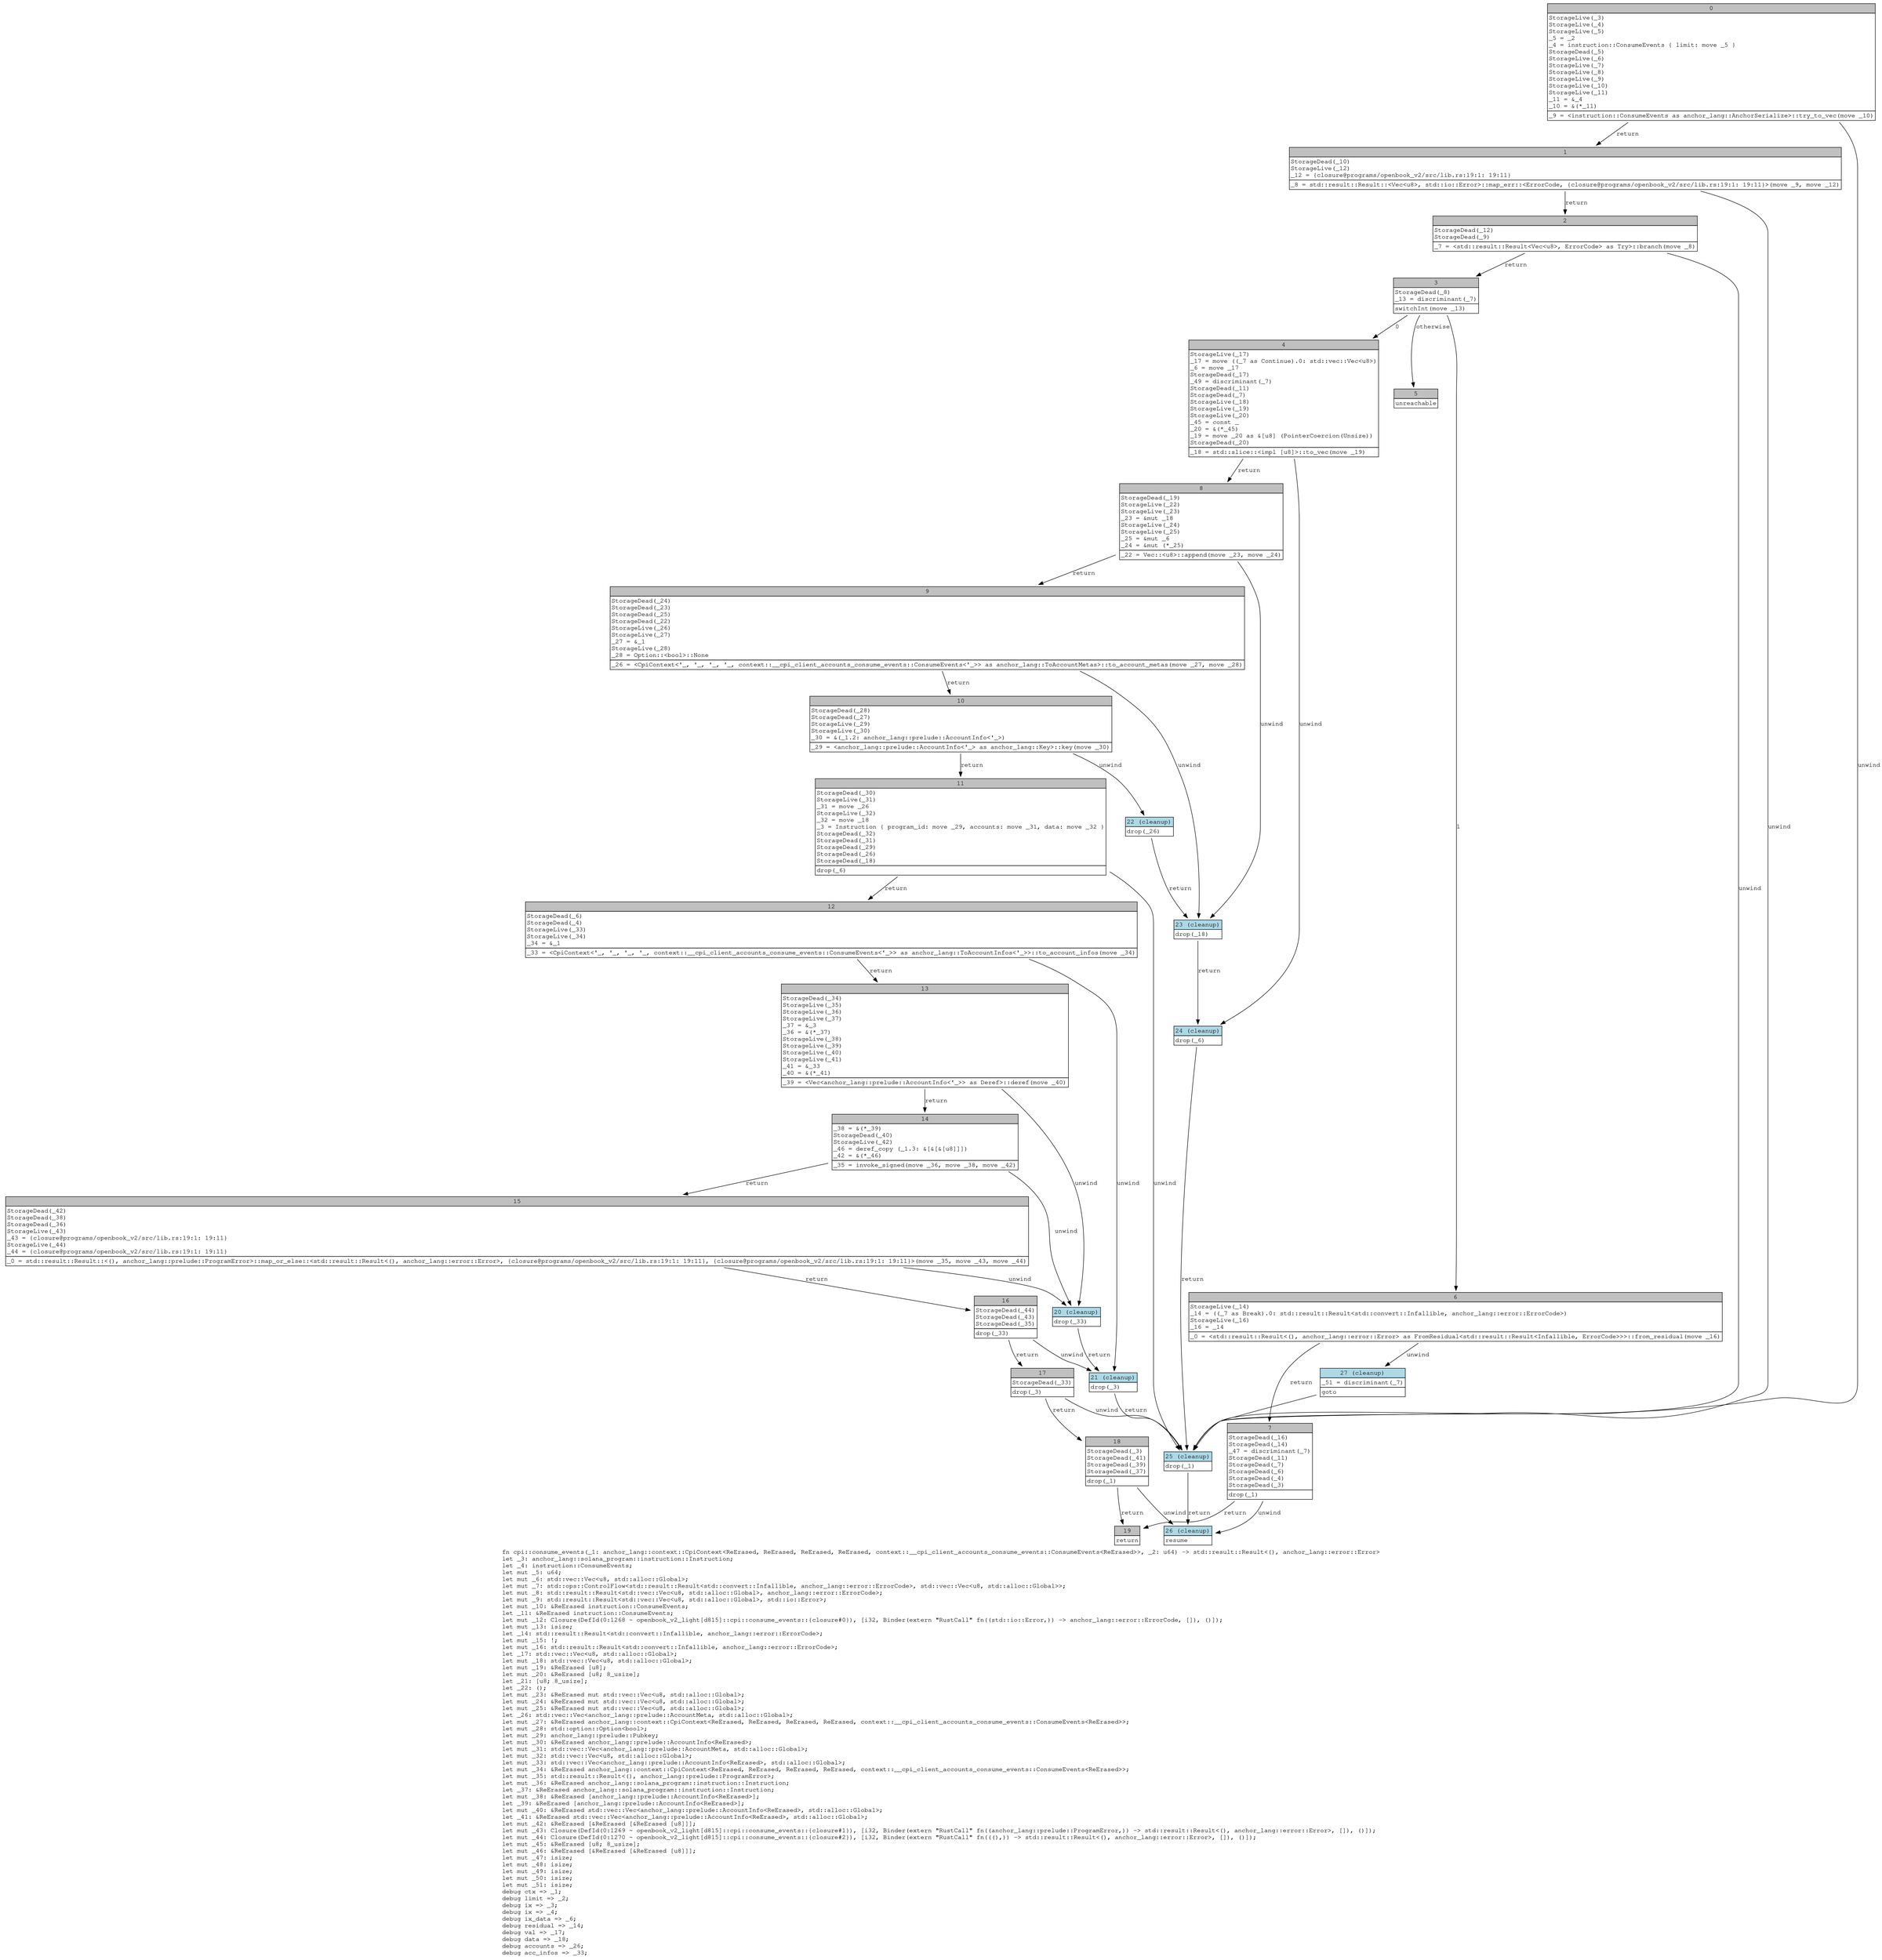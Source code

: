 digraph Mir_0_1263 {
    graph [fontname="Courier, monospace"];
    node [fontname="Courier, monospace"];
    edge [fontname="Courier, monospace"];
    label=<fn cpi::consume_events(_1: anchor_lang::context::CpiContext&lt;ReErased, ReErased, ReErased, ReErased, context::__cpi_client_accounts_consume_events::ConsumeEvents&lt;ReErased&gt;&gt;, _2: u64) -&gt; std::result::Result&lt;(), anchor_lang::error::Error&gt;<br align="left"/>let _3: anchor_lang::solana_program::instruction::Instruction;<br align="left"/>let _4: instruction::ConsumeEvents;<br align="left"/>let mut _5: u64;<br align="left"/>let mut _6: std::vec::Vec&lt;u8, std::alloc::Global&gt;;<br align="left"/>let mut _7: std::ops::ControlFlow&lt;std::result::Result&lt;std::convert::Infallible, anchor_lang::error::ErrorCode&gt;, std::vec::Vec&lt;u8, std::alloc::Global&gt;&gt;;<br align="left"/>let mut _8: std::result::Result&lt;std::vec::Vec&lt;u8, std::alloc::Global&gt;, anchor_lang::error::ErrorCode&gt;;<br align="left"/>let mut _9: std::result::Result&lt;std::vec::Vec&lt;u8, std::alloc::Global&gt;, std::io::Error&gt;;<br align="left"/>let mut _10: &amp;ReErased instruction::ConsumeEvents;<br align="left"/>let _11: &amp;ReErased instruction::ConsumeEvents;<br align="left"/>let mut _12: Closure(DefId(0:1268 ~ openbook_v2_light[d815]::cpi::consume_events::{closure#0}), [i32, Binder(extern &quot;RustCall&quot; fn((std::io::Error,)) -&gt; anchor_lang::error::ErrorCode, []), ()]);<br align="left"/>let mut _13: isize;<br align="left"/>let _14: std::result::Result&lt;std::convert::Infallible, anchor_lang::error::ErrorCode&gt;;<br align="left"/>let mut _15: !;<br align="left"/>let mut _16: std::result::Result&lt;std::convert::Infallible, anchor_lang::error::ErrorCode&gt;;<br align="left"/>let _17: std::vec::Vec&lt;u8, std::alloc::Global&gt;;<br align="left"/>let mut _18: std::vec::Vec&lt;u8, std::alloc::Global&gt;;<br align="left"/>let mut _19: &amp;ReErased [u8];<br align="left"/>let mut _20: &amp;ReErased [u8; 8_usize];<br align="left"/>let _21: [u8; 8_usize];<br align="left"/>let _22: ();<br align="left"/>let mut _23: &amp;ReErased mut std::vec::Vec&lt;u8, std::alloc::Global&gt;;<br align="left"/>let mut _24: &amp;ReErased mut std::vec::Vec&lt;u8, std::alloc::Global&gt;;<br align="left"/>let mut _25: &amp;ReErased mut std::vec::Vec&lt;u8, std::alloc::Global&gt;;<br align="left"/>let _26: std::vec::Vec&lt;anchor_lang::prelude::AccountMeta, std::alloc::Global&gt;;<br align="left"/>let mut _27: &amp;ReErased anchor_lang::context::CpiContext&lt;ReErased, ReErased, ReErased, ReErased, context::__cpi_client_accounts_consume_events::ConsumeEvents&lt;ReErased&gt;&gt;;<br align="left"/>let mut _28: std::option::Option&lt;bool&gt;;<br align="left"/>let mut _29: anchor_lang::prelude::Pubkey;<br align="left"/>let mut _30: &amp;ReErased anchor_lang::prelude::AccountInfo&lt;ReErased&gt;;<br align="left"/>let mut _31: std::vec::Vec&lt;anchor_lang::prelude::AccountMeta, std::alloc::Global&gt;;<br align="left"/>let mut _32: std::vec::Vec&lt;u8, std::alloc::Global&gt;;<br align="left"/>let mut _33: std::vec::Vec&lt;anchor_lang::prelude::AccountInfo&lt;ReErased&gt;, std::alloc::Global&gt;;<br align="left"/>let mut _34: &amp;ReErased anchor_lang::context::CpiContext&lt;ReErased, ReErased, ReErased, ReErased, context::__cpi_client_accounts_consume_events::ConsumeEvents&lt;ReErased&gt;&gt;;<br align="left"/>let mut _35: std::result::Result&lt;(), anchor_lang::prelude::ProgramError&gt;;<br align="left"/>let mut _36: &amp;ReErased anchor_lang::solana_program::instruction::Instruction;<br align="left"/>let _37: &amp;ReErased anchor_lang::solana_program::instruction::Instruction;<br align="left"/>let mut _38: &amp;ReErased [anchor_lang::prelude::AccountInfo&lt;ReErased&gt;];<br align="left"/>let _39: &amp;ReErased [anchor_lang::prelude::AccountInfo&lt;ReErased&gt;];<br align="left"/>let mut _40: &amp;ReErased std::vec::Vec&lt;anchor_lang::prelude::AccountInfo&lt;ReErased&gt;, std::alloc::Global&gt;;<br align="left"/>let _41: &amp;ReErased std::vec::Vec&lt;anchor_lang::prelude::AccountInfo&lt;ReErased&gt;, std::alloc::Global&gt;;<br align="left"/>let mut _42: &amp;ReErased [&amp;ReErased [&amp;ReErased [u8]]];<br align="left"/>let mut _43: Closure(DefId(0:1269 ~ openbook_v2_light[d815]::cpi::consume_events::{closure#1}), [i32, Binder(extern &quot;RustCall&quot; fn((anchor_lang::prelude::ProgramError,)) -&gt; std::result::Result&lt;(), anchor_lang::error::Error&gt;, []), ()]);<br align="left"/>let mut _44: Closure(DefId(0:1270 ~ openbook_v2_light[d815]::cpi::consume_events::{closure#2}), [i32, Binder(extern &quot;RustCall&quot; fn(((),)) -&gt; std::result::Result&lt;(), anchor_lang::error::Error&gt;, []), ()]);<br align="left"/>let mut _45: &amp;ReErased [u8; 8_usize];<br align="left"/>let mut _46: &amp;ReErased [&amp;ReErased [&amp;ReErased [u8]]];<br align="left"/>let mut _47: isize;<br align="left"/>let mut _48: isize;<br align="left"/>let mut _49: isize;<br align="left"/>let mut _50: isize;<br align="left"/>let mut _51: isize;<br align="left"/>debug ctx =&gt; _1;<br align="left"/>debug limit =&gt; _2;<br align="left"/>debug ix =&gt; _3;<br align="left"/>debug ix =&gt; _4;<br align="left"/>debug ix_data =&gt; _6;<br align="left"/>debug residual =&gt; _14;<br align="left"/>debug val =&gt; _17;<br align="left"/>debug data =&gt; _18;<br align="left"/>debug accounts =&gt; _26;<br align="left"/>debug acc_infos =&gt; _33;<br align="left"/>>;
    bb0__0_1263 [shape="none", label=<<table border="0" cellborder="1" cellspacing="0"><tr><td bgcolor="gray" align="center" colspan="1">0</td></tr><tr><td align="left" balign="left">StorageLive(_3)<br/>StorageLive(_4)<br/>StorageLive(_5)<br/>_5 = _2<br/>_4 = instruction::ConsumeEvents { limit: move _5 }<br/>StorageDead(_5)<br/>StorageLive(_6)<br/>StorageLive(_7)<br/>StorageLive(_8)<br/>StorageLive(_9)<br/>StorageLive(_10)<br/>StorageLive(_11)<br/>_11 = &amp;_4<br/>_10 = &amp;(*_11)<br/></td></tr><tr><td align="left">_9 = &lt;instruction::ConsumeEvents as anchor_lang::AnchorSerialize&gt;::try_to_vec(move _10)</td></tr></table>>];
    bb1__0_1263 [shape="none", label=<<table border="0" cellborder="1" cellspacing="0"><tr><td bgcolor="gray" align="center" colspan="1">1</td></tr><tr><td align="left" balign="left">StorageDead(_10)<br/>StorageLive(_12)<br/>_12 = {closure@programs/openbook_v2/src/lib.rs:19:1: 19:11}<br/></td></tr><tr><td align="left">_8 = std::result::Result::&lt;Vec&lt;u8&gt;, std::io::Error&gt;::map_err::&lt;ErrorCode, {closure@programs/openbook_v2/src/lib.rs:19:1: 19:11}&gt;(move _9, move _12)</td></tr></table>>];
    bb2__0_1263 [shape="none", label=<<table border="0" cellborder="1" cellspacing="0"><tr><td bgcolor="gray" align="center" colspan="1">2</td></tr><tr><td align="left" balign="left">StorageDead(_12)<br/>StorageDead(_9)<br/></td></tr><tr><td align="left">_7 = &lt;std::result::Result&lt;Vec&lt;u8&gt;, ErrorCode&gt; as Try&gt;::branch(move _8)</td></tr></table>>];
    bb3__0_1263 [shape="none", label=<<table border="0" cellborder="1" cellspacing="0"><tr><td bgcolor="gray" align="center" colspan="1">3</td></tr><tr><td align="left" balign="left">StorageDead(_8)<br/>_13 = discriminant(_7)<br/></td></tr><tr><td align="left">switchInt(move _13)</td></tr></table>>];
    bb4__0_1263 [shape="none", label=<<table border="0" cellborder="1" cellspacing="0"><tr><td bgcolor="gray" align="center" colspan="1">4</td></tr><tr><td align="left" balign="left">StorageLive(_17)<br/>_17 = move ((_7 as Continue).0: std::vec::Vec&lt;u8&gt;)<br/>_6 = move _17<br/>StorageDead(_17)<br/>_49 = discriminant(_7)<br/>StorageDead(_11)<br/>StorageDead(_7)<br/>StorageLive(_18)<br/>StorageLive(_19)<br/>StorageLive(_20)<br/>_45 = const _<br/>_20 = &amp;(*_45)<br/>_19 = move _20 as &amp;[u8] (PointerCoercion(Unsize))<br/>StorageDead(_20)<br/></td></tr><tr><td align="left">_18 = std::slice::&lt;impl [u8]&gt;::to_vec(move _19)</td></tr></table>>];
    bb5__0_1263 [shape="none", label=<<table border="0" cellborder="1" cellspacing="0"><tr><td bgcolor="gray" align="center" colspan="1">5</td></tr><tr><td align="left">unreachable</td></tr></table>>];
    bb6__0_1263 [shape="none", label=<<table border="0" cellborder="1" cellspacing="0"><tr><td bgcolor="gray" align="center" colspan="1">6</td></tr><tr><td align="left" balign="left">StorageLive(_14)<br/>_14 = ((_7 as Break).0: std::result::Result&lt;std::convert::Infallible, anchor_lang::error::ErrorCode&gt;)<br/>StorageLive(_16)<br/>_16 = _14<br/></td></tr><tr><td align="left">_0 = &lt;std::result::Result&lt;(), anchor_lang::error::Error&gt; as FromResidual&lt;std::result::Result&lt;Infallible, ErrorCode&gt;&gt;&gt;::from_residual(move _16)</td></tr></table>>];
    bb7__0_1263 [shape="none", label=<<table border="0" cellborder="1" cellspacing="0"><tr><td bgcolor="gray" align="center" colspan="1">7</td></tr><tr><td align="left" balign="left">StorageDead(_16)<br/>StorageDead(_14)<br/>_47 = discriminant(_7)<br/>StorageDead(_11)<br/>StorageDead(_7)<br/>StorageDead(_6)<br/>StorageDead(_4)<br/>StorageDead(_3)<br/></td></tr><tr><td align="left">drop(_1)</td></tr></table>>];
    bb8__0_1263 [shape="none", label=<<table border="0" cellborder="1" cellspacing="0"><tr><td bgcolor="gray" align="center" colspan="1">8</td></tr><tr><td align="left" balign="left">StorageDead(_19)<br/>StorageLive(_22)<br/>StorageLive(_23)<br/>_23 = &amp;mut _18<br/>StorageLive(_24)<br/>StorageLive(_25)<br/>_25 = &amp;mut _6<br/>_24 = &amp;mut (*_25)<br/></td></tr><tr><td align="left">_22 = Vec::&lt;u8&gt;::append(move _23, move _24)</td></tr></table>>];
    bb9__0_1263 [shape="none", label=<<table border="0" cellborder="1" cellspacing="0"><tr><td bgcolor="gray" align="center" colspan="1">9</td></tr><tr><td align="left" balign="left">StorageDead(_24)<br/>StorageDead(_23)<br/>StorageDead(_25)<br/>StorageDead(_22)<br/>StorageLive(_26)<br/>StorageLive(_27)<br/>_27 = &amp;_1<br/>StorageLive(_28)<br/>_28 = Option::&lt;bool&gt;::None<br/></td></tr><tr><td align="left">_26 = &lt;CpiContext&lt;'_, '_, '_, '_, context::__cpi_client_accounts_consume_events::ConsumeEvents&lt;'_&gt;&gt; as anchor_lang::ToAccountMetas&gt;::to_account_metas(move _27, move _28)</td></tr></table>>];
    bb10__0_1263 [shape="none", label=<<table border="0" cellborder="1" cellspacing="0"><tr><td bgcolor="gray" align="center" colspan="1">10</td></tr><tr><td align="left" balign="left">StorageDead(_28)<br/>StorageDead(_27)<br/>StorageLive(_29)<br/>StorageLive(_30)<br/>_30 = &amp;(_1.2: anchor_lang::prelude::AccountInfo&lt;'_&gt;)<br/></td></tr><tr><td align="left">_29 = &lt;anchor_lang::prelude::AccountInfo&lt;'_&gt; as anchor_lang::Key&gt;::key(move _30)</td></tr></table>>];
    bb11__0_1263 [shape="none", label=<<table border="0" cellborder="1" cellspacing="0"><tr><td bgcolor="gray" align="center" colspan="1">11</td></tr><tr><td align="left" balign="left">StorageDead(_30)<br/>StorageLive(_31)<br/>_31 = move _26<br/>StorageLive(_32)<br/>_32 = move _18<br/>_3 = Instruction { program_id: move _29, accounts: move _31, data: move _32 }<br/>StorageDead(_32)<br/>StorageDead(_31)<br/>StorageDead(_29)<br/>StorageDead(_26)<br/>StorageDead(_18)<br/></td></tr><tr><td align="left">drop(_6)</td></tr></table>>];
    bb12__0_1263 [shape="none", label=<<table border="0" cellborder="1" cellspacing="0"><tr><td bgcolor="gray" align="center" colspan="1">12</td></tr><tr><td align="left" balign="left">StorageDead(_6)<br/>StorageDead(_4)<br/>StorageLive(_33)<br/>StorageLive(_34)<br/>_34 = &amp;_1<br/></td></tr><tr><td align="left">_33 = &lt;CpiContext&lt;'_, '_, '_, '_, context::__cpi_client_accounts_consume_events::ConsumeEvents&lt;'_&gt;&gt; as anchor_lang::ToAccountInfos&lt;'_&gt;&gt;::to_account_infos(move _34)</td></tr></table>>];
    bb13__0_1263 [shape="none", label=<<table border="0" cellborder="1" cellspacing="0"><tr><td bgcolor="gray" align="center" colspan="1">13</td></tr><tr><td align="left" balign="left">StorageDead(_34)<br/>StorageLive(_35)<br/>StorageLive(_36)<br/>StorageLive(_37)<br/>_37 = &amp;_3<br/>_36 = &amp;(*_37)<br/>StorageLive(_38)<br/>StorageLive(_39)<br/>StorageLive(_40)<br/>StorageLive(_41)<br/>_41 = &amp;_33<br/>_40 = &amp;(*_41)<br/></td></tr><tr><td align="left">_39 = &lt;Vec&lt;anchor_lang::prelude::AccountInfo&lt;'_&gt;&gt; as Deref&gt;::deref(move _40)</td></tr></table>>];
    bb14__0_1263 [shape="none", label=<<table border="0" cellborder="1" cellspacing="0"><tr><td bgcolor="gray" align="center" colspan="1">14</td></tr><tr><td align="left" balign="left">_38 = &amp;(*_39)<br/>StorageDead(_40)<br/>StorageLive(_42)<br/>_46 = deref_copy (_1.3: &amp;[&amp;[&amp;[u8]]])<br/>_42 = &amp;(*_46)<br/></td></tr><tr><td align="left">_35 = invoke_signed(move _36, move _38, move _42)</td></tr></table>>];
    bb15__0_1263 [shape="none", label=<<table border="0" cellborder="1" cellspacing="0"><tr><td bgcolor="gray" align="center" colspan="1">15</td></tr><tr><td align="left" balign="left">StorageDead(_42)<br/>StorageDead(_38)<br/>StorageDead(_36)<br/>StorageLive(_43)<br/>_43 = {closure@programs/openbook_v2/src/lib.rs:19:1: 19:11}<br/>StorageLive(_44)<br/>_44 = {closure@programs/openbook_v2/src/lib.rs:19:1: 19:11}<br/></td></tr><tr><td align="left">_0 = std::result::Result::&lt;(), anchor_lang::prelude::ProgramError&gt;::map_or_else::&lt;std::result::Result&lt;(), anchor_lang::error::Error&gt;, {closure@programs/openbook_v2/src/lib.rs:19:1: 19:11}, {closure@programs/openbook_v2/src/lib.rs:19:1: 19:11}&gt;(move _35, move _43, move _44)</td></tr></table>>];
    bb16__0_1263 [shape="none", label=<<table border="0" cellborder="1" cellspacing="0"><tr><td bgcolor="gray" align="center" colspan="1">16</td></tr><tr><td align="left" balign="left">StorageDead(_44)<br/>StorageDead(_43)<br/>StorageDead(_35)<br/></td></tr><tr><td align="left">drop(_33)</td></tr></table>>];
    bb17__0_1263 [shape="none", label=<<table border="0" cellborder="1" cellspacing="0"><tr><td bgcolor="gray" align="center" colspan="1">17</td></tr><tr><td align="left" balign="left">StorageDead(_33)<br/></td></tr><tr><td align="left">drop(_3)</td></tr></table>>];
    bb18__0_1263 [shape="none", label=<<table border="0" cellborder="1" cellspacing="0"><tr><td bgcolor="gray" align="center" colspan="1">18</td></tr><tr><td align="left" balign="left">StorageDead(_3)<br/>StorageDead(_41)<br/>StorageDead(_39)<br/>StorageDead(_37)<br/></td></tr><tr><td align="left">drop(_1)</td></tr></table>>];
    bb19__0_1263 [shape="none", label=<<table border="0" cellborder="1" cellspacing="0"><tr><td bgcolor="gray" align="center" colspan="1">19</td></tr><tr><td align="left">return</td></tr></table>>];
    bb20__0_1263 [shape="none", label=<<table border="0" cellborder="1" cellspacing="0"><tr><td bgcolor="lightblue" align="center" colspan="1">20 (cleanup)</td></tr><tr><td align="left">drop(_33)</td></tr></table>>];
    bb21__0_1263 [shape="none", label=<<table border="0" cellborder="1" cellspacing="0"><tr><td bgcolor="lightblue" align="center" colspan="1">21 (cleanup)</td></tr><tr><td align="left">drop(_3)</td></tr></table>>];
    bb22__0_1263 [shape="none", label=<<table border="0" cellborder="1" cellspacing="0"><tr><td bgcolor="lightblue" align="center" colspan="1">22 (cleanup)</td></tr><tr><td align="left">drop(_26)</td></tr></table>>];
    bb23__0_1263 [shape="none", label=<<table border="0" cellborder="1" cellspacing="0"><tr><td bgcolor="lightblue" align="center" colspan="1">23 (cleanup)</td></tr><tr><td align="left">drop(_18)</td></tr></table>>];
    bb24__0_1263 [shape="none", label=<<table border="0" cellborder="1" cellspacing="0"><tr><td bgcolor="lightblue" align="center" colspan="1">24 (cleanup)</td></tr><tr><td align="left">drop(_6)</td></tr></table>>];
    bb25__0_1263 [shape="none", label=<<table border="0" cellborder="1" cellspacing="0"><tr><td bgcolor="lightblue" align="center" colspan="1">25 (cleanup)</td></tr><tr><td align="left">drop(_1)</td></tr></table>>];
    bb26__0_1263 [shape="none", label=<<table border="0" cellborder="1" cellspacing="0"><tr><td bgcolor="lightblue" align="center" colspan="1">26 (cleanup)</td></tr><tr><td align="left">resume</td></tr></table>>];
    bb27__0_1263 [shape="none", label=<<table border="0" cellborder="1" cellspacing="0"><tr><td bgcolor="lightblue" align="center" colspan="1">27 (cleanup)</td></tr><tr><td align="left" balign="left">_51 = discriminant(_7)<br/></td></tr><tr><td align="left">goto</td></tr></table>>];
    bb0__0_1263 -> bb1__0_1263 [label="return"];
    bb0__0_1263 -> bb25__0_1263 [label="unwind"];
    bb1__0_1263 -> bb2__0_1263 [label="return"];
    bb1__0_1263 -> bb25__0_1263 [label="unwind"];
    bb2__0_1263 -> bb3__0_1263 [label="return"];
    bb2__0_1263 -> bb25__0_1263 [label="unwind"];
    bb3__0_1263 -> bb4__0_1263 [label="0"];
    bb3__0_1263 -> bb6__0_1263 [label="1"];
    bb3__0_1263 -> bb5__0_1263 [label="otherwise"];
    bb4__0_1263 -> bb8__0_1263 [label="return"];
    bb4__0_1263 -> bb24__0_1263 [label="unwind"];
    bb6__0_1263 -> bb7__0_1263 [label="return"];
    bb6__0_1263 -> bb27__0_1263 [label="unwind"];
    bb7__0_1263 -> bb19__0_1263 [label="return"];
    bb7__0_1263 -> bb26__0_1263 [label="unwind"];
    bb8__0_1263 -> bb9__0_1263 [label="return"];
    bb8__0_1263 -> bb23__0_1263 [label="unwind"];
    bb9__0_1263 -> bb10__0_1263 [label="return"];
    bb9__0_1263 -> bb23__0_1263 [label="unwind"];
    bb10__0_1263 -> bb11__0_1263 [label="return"];
    bb10__0_1263 -> bb22__0_1263 [label="unwind"];
    bb11__0_1263 -> bb12__0_1263 [label="return"];
    bb11__0_1263 -> bb25__0_1263 [label="unwind"];
    bb12__0_1263 -> bb13__0_1263 [label="return"];
    bb12__0_1263 -> bb21__0_1263 [label="unwind"];
    bb13__0_1263 -> bb14__0_1263 [label="return"];
    bb13__0_1263 -> bb20__0_1263 [label="unwind"];
    bb14__0_1263 -> bb15__0_1263 [label="return"];
    bb14__0_1263 -> bb20__0_1263 [label="unwind"];
    bb15__0_1263 -> bb16__0_1263 [label="return"];
    bb15__0_1263 -> bb20__0_1263 [label="unwind"];
    bb16__0_1263 -> bb17__0_1263 [label="return"];
    bb16__0_1263 -> bb21__0_1263 [label="unwind"];
    bb17__0_1263 -> bb18__0_1263 [label="return"];
    bb17__0_1263 -> bb25__0_1263 [label="unwind"];
    bb18__0_1263 -> bb19__0_1263 [label="return"];
    bb18__0_1263 -> bb26__0_1263 [label="unwind"];
    bb20__0_1263 -> bb21__0_1263 [label="return"];
    bb21__0_1263 -> bb25__0_1263 [label="return"];
    bb22__0_1263 -> bb23__0_1263 [label="return"];
    bb23__0_1263 -> bb24__0_1263 [label="return"];
    bb24__0_1263 -> bb25__0_1263 [label="return"];
    bb25__0_1263 -> bb26__0_1263 [label="return"];
    bb27__0_1263 -> bb25__0_1263 [label=""];
}
